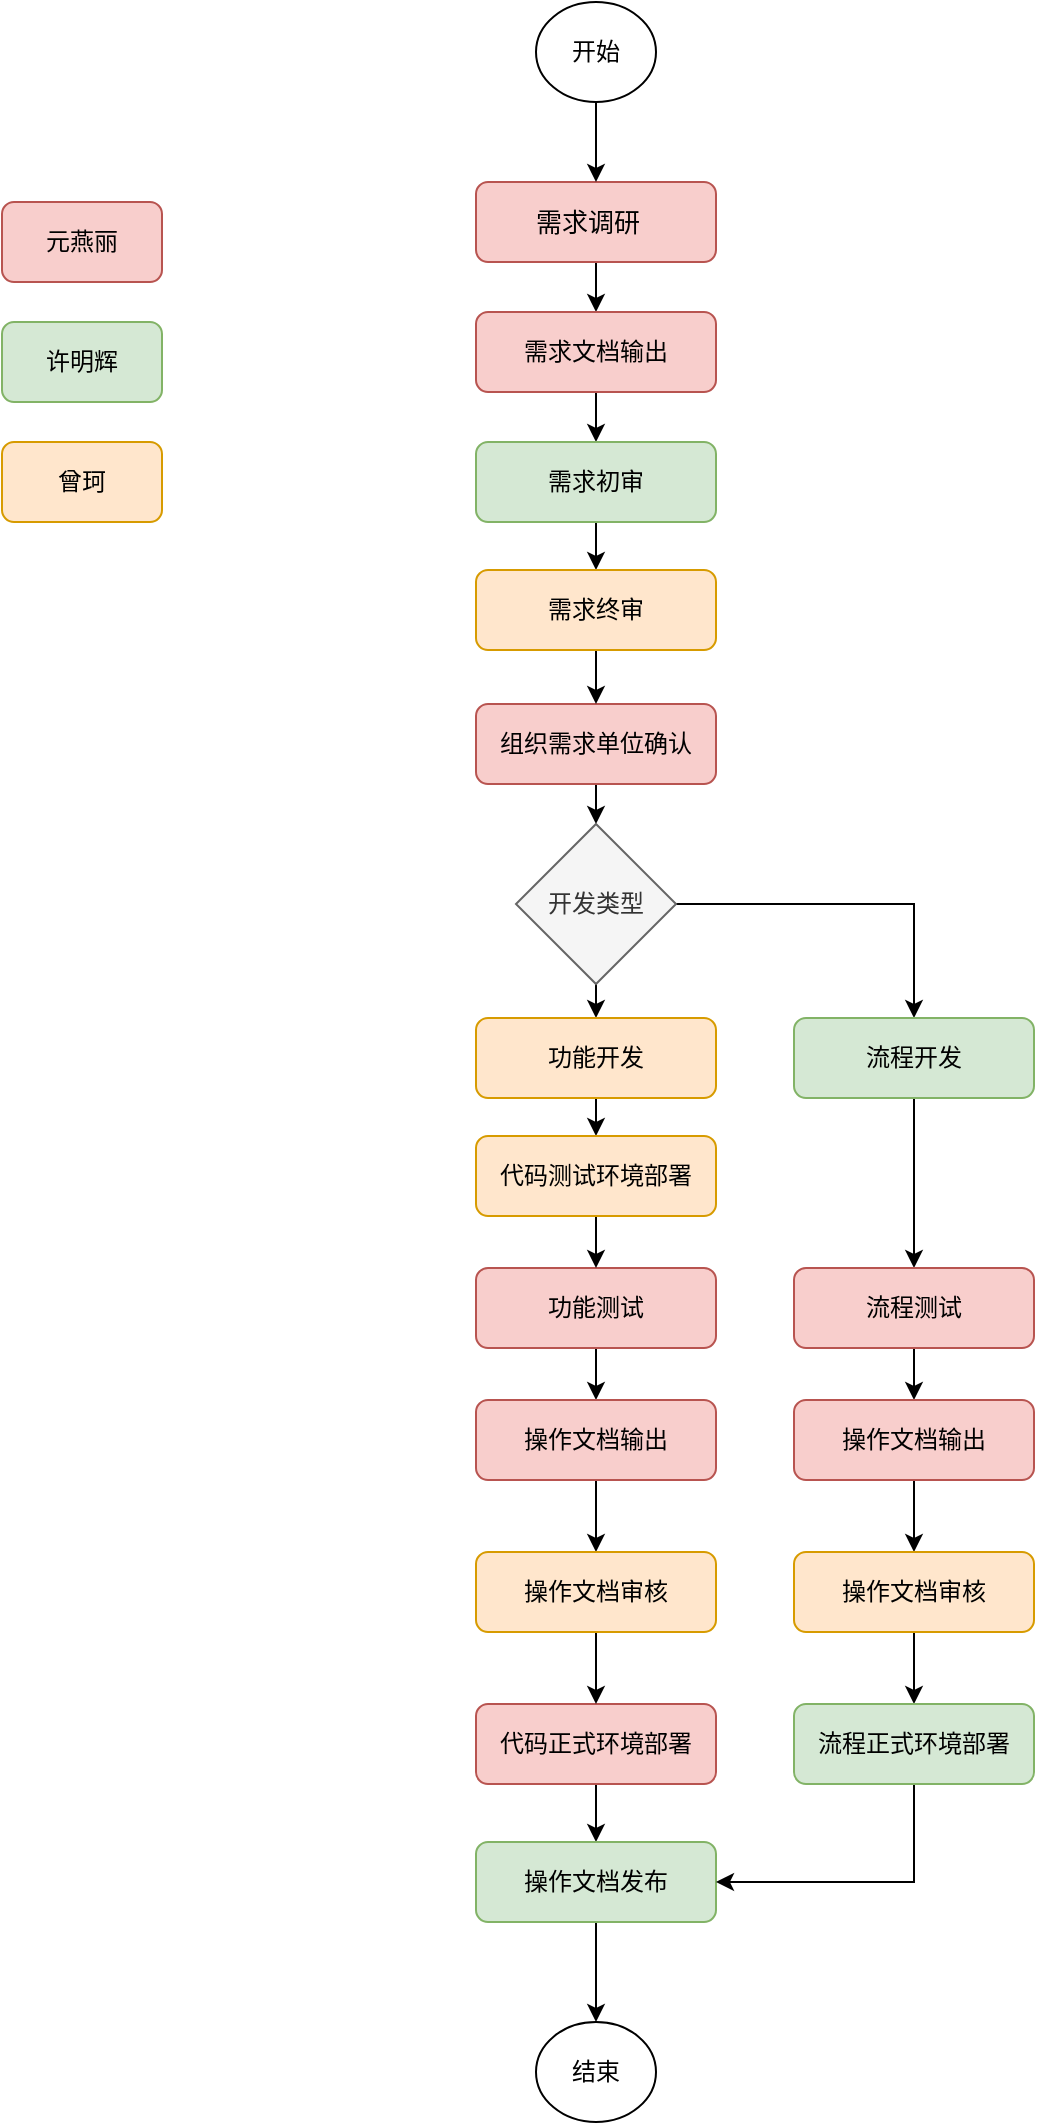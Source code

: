 <mxfile version="24.7.12">
  <diagram name="第 1 页" id="VjT9AJZMEjn0dWGumOPq">
    <mxGraphModel dx="683" dy="804" grid="0" gridSize="10" guides="1" tooltips="1" connect="1" arrows="1" fold="1" page="0" pageScale="1" pageWidth="827" pageHeight="1169" math="0" shadow="0">
      <root>
        <mxCell id="0" />
        <mxCell id="1" parent="0" />
        <mxCell id="QmogLGjdtSlkaKgzzuAC-31" style="edgeStyle=orthogonalEdgeStyle;rounded=0;orthogonalLoop=1;jettySize=auto;html=1;exitX=0.5;exitY=1;exitDx=0;exitDy=0;" edge="1" parent="1" source="QmogLGjdtSlkaKgzzuAC-26" target="QmogLGjdtSlkaKgzzuAC-30">
          <mxGeometry relative="1" as="geometry" />
        </mxCell>
        <mxCell id="QmogLGjdtSlkaKgzzuAC-26" value="&lt;p style=&quot;text-indent: 21pt; font-size: 13px;&quot; class=&quot;MsoNormal&quot;&gt;&lt;font face=&quot;微软雅黑&quot;&gt;需求调研&lt;/font&gt;&lt;/p&gt;" style="rounded=1;whiteSpace=wrap;html=1;fontSize=12;glass=0;strokeWidth=1;shadow=0;align=left;fillColor=#f8cecc;strokeColor=#b85450;" vertex="1" parent="1">
          <mxGeometry x="320" y="-10" width="120" height="40" as="geometry" />
        </mxCell>
        <mxCell id="QmogLGjdtSlkaKgzzuAC-32" style="edgeStyle=orthogonalEdgeStyle;rounded=0;orthogonalLoop=1;jettySize=auto;html=1;exitX=0.5;exitY=1;exitDx=0;exitDy=0;entryX=0.5;entryY=0;entryDx=0;entryDy=0;" edge="1" parent="1" source="QmogLGjdtSlkaKgzzuAC-27" target="QmogLGjdtSlkaKgzzuAC-26">
          <mxGeometry relative="1" as="geometry" />
        </mxCell>
        <mxCell id="QmogLGjdtSlkaKgzzuAC-27" value="开始" style="ellipse;whiteSpace=wrap;html=1;" vertex="1" parent="1">
          <mxGeometry x="350" y="-100" width="60" height="50" as="geometry" />
        </mxCell>
        <mxCell id="QmogLGjdtSlkaKgzzuAC-36" style="edgeStyle=orthogonalEdgeStyle;rounded=0;orthogonalLoop=1;jettySize=auto;html=1;exitX=0.5;exitY=1;exitDx=0;exitDy=0;entryX=0.5;entryY=0;entryDx=0;entryDy=0;" edge="1" parent="1" source="QmogLGjdtSlkaKgzzuAC-30" target="QmogLGjdtSlkaKgzzuAC-33">
          <mxGeometry relative="1" as="geometry" />
        </mxCell>
        <mxCell id="QmogLGjdtSlkaKgzzuAC-30" value="&lt;p style=&quot;font-size: 12px;&quot; class=&quot;MsoNormal&quot;&gt;&lt;span style=&quot;font-family: 微软雅黑; font-size: 12px;&quot;&gt;需求文档输出&lt;/span&gt;&lt;/p&gt;" style="rounded=1;whiteSpace=wrap;html=1;fontSize=12;glass=0;strokeWidth=1;shadow=0;align=center;fillColor=#f8cecc;strokeColor=#b85450;" vertex="1" parent="1">
          <mxGeometry x="320" y="55" width="120" height="40" as="geometry" />
        </mxCell>
        <mxCell id="QmogLGjdtSlkaKgzzuAC-37" style="edgeStyle=orthogonalEdgeStyle;rounded=0;orthogonalLoop=1;jettySize=auto;html=1;exitX=0.5;exitY=1;exitDx=0;exitDy=0;entryX=0.5;entryY=0;entryDx=0;entryDy=0;" edge="1" parent="1" source="QmogLGjdtSlkaKgzzuAC-33" target="QmogLGjdtSlkaKgzzuAC-35">
          <mxGeometry relative="1" as="geometry" />
        </mxCell>
        <mxCell id="QmogLGjdtSlkaKgzzuAC-33" value="&lt;p style=&quot;font-size: 12px;&quot; class=&quot;MsoNormal&quot;&gt;&lt;span style=&quot;font-family: 微软雅黑; font-size: 12px;&quot;&gt;需求初审&lt;/span&gt;&lt;/p&gt;" style="rounded=1;whiteSpace=wrap;html=1;fontSize=12;glass=0;strokeWidth=1;shadow=0;align=center;fillColor=#d5e8d4;strokeColor=#82b366;" vertex="1" parent="1">
          <mxGeometry x="320" y="120" width="120" height="40" as="geometry" />
        </mxCell>
        <mxCell id="QmogLGjdtSlkaKgzzuAC-40" style="edgeStyle=orthogonalEdgeStyle;rounded=0;orthogonalLoop=1;jettySize=auto;html=1;exitX=0.5;exitY=1;exitDx=0;exitDy=0;entryX=0.5;entryY=0;entryDx=0;entryDy=0;" edge="1" parent="1" source="QmogLGjdtSlkaKgzzuAC-34" target="QmogLGjdtSlkaKgzzuAC-39">
          <mxGeometry relative="1" as="geometry" />
        </mxCell>
        <mxCell id="QmogLGjdtSlkaKgzzuAC-34" value="&lt;font face=&quot;微软雅黑&quot;&gt;组织需求单位确认&lt;/font&gt;" style="rounded=1;whiteSpace=wrap;html=1;fontSize=12;glass=0;strokeWidth=1;shadow=0;align=center;fillColor=#f8cecc;strokeColor=#b85450;" vertex="1" parent="1">
          <mxGeometry x="320" y="251" width="120" height="40" as="geometry" />
        </mxCell>
        <mxCell id="QmogLGjdtSlkaKgzzuAC-38" style="edgeStyle=orthogonalEdgeStyle;rounded=0;orthogonalLoop=1;jettySize=auto;html=1;exitX=0.5;exitY=1;exitDx=0;exitDy=0;entryX=0.5;entryY=0;entryDx=0;entryDy=0;" edge="1" parent="1" source="QmogLGjdtSlkaKgzzuAC-35" target="QmogLGjdtSlkaKgzzuAC-34">
          <mxGeometry relative="1" as="geometry" />
        </mxCell>
        <mxCell id="QmogLGjdtSlkaKgzzuAC-35" value="&lt;p style=&quot;font-size: 12px;&quot; class=&quot;MsoNormal&quot;&gt;需求终审&lt;/p&gt;" style="rounded=1;whiteSpace=wrap;html=1;fontSize=12;glass=0;strokeWidth=1;shadow=0;align=center;fillColor=#ffe6cc;strokeColor=#d79b00;" vertex="1" parent="1">
          <mxGeometry x="320" y="184" width="120" height="40" as="geometry" />
        </mxCell>
        <mxCell id="QmogLGjdtSlkaKgzzuAC-43" style="edgeStyle=orthogonalEdgeStyle;rounded=0;orthogonalLoop=1;jettySize=auto;html=1;exitX=1;exitY=0.5;exitDx=0;exitDy=0;" edge="1" parent="1" source="QmogLGjdtSlkaKgzzuAC-39" target="QmogLGjdtSlkaKgzzuAC-42">
          <mxGeometry relative="1" as="geometry" />
        </mxCell>
        <mxCell id="QmogLGjdtSlkaKgzzuAC-70" style="edgeStyle=orthogonalEdgeStyle;rounded=0;orthogonalLoop=1;jettySize=auto;html=1;exitX=0.5;exitY=1;exitDx=0;exitDy=0;entryX=0.5;entryY=0;entryDx=0;entryDy=0;" edge="1" parent="1" source="QmogLGjdtSlkaKgzzuAC-39" target="QmogLGjdtSlkaKgzzuAC-41">
          <mxGeometry relative="1" as="geometry" />
        </mxCell>
        <mxCell id="QmogLGjdtSlkaKgzzuAC-39" value="开发类型" style="rhombus;whiteSpace=wrap;html=1;fillColor=#f5f5f5;fontColor=#333333;strokeColor=#666666;" vertex="1" parent="1">
          <mxGeometry x="340" y="311" width="80" height="80" as="geometry" />
        </mxCell>
        <mxCell id="QmogLGjdtSlkaKgzzuAC-53" style="edgeStyle=orthogonalEdgeStyle;rounded=0;orthogonalLoop=1;jettySize=auto;html=1;exitX=0.5;exitY=1;exitDx=0;exitDy=0;entryX=0.5;entryY=0;entryDx=0;entryDy=0;" edge="1" parent="1" source="QmogLGjdtSlkaKgzzuAC-41" target="QmogLGjdtSlkaKgzzuAC-52">
          <mxGeometry relative="1" as="geometry" />
        </mxCell>
        <mxCell id="QmogLGjdtSlkaKgzzuAC-41" value="&lt;p class=&quot;MsoNormal&quot; style=&quot;font-size: 12px;&quot;&gt;&lt;font face=&quot;微软雅黑&quot;&gt;功能开发&lt;/font&gt;&lt;/p&gt;" style="rounded=1;whiteSpace=wrap;html=1;fontSize=12;glass=0;strokeWidth=1;shadow=0;align=center;fillColor=#ffe6cc;strokeColor=#d79b00;" vertex="1" parent="1">
          <mxGeometry x="320" y="408" width="120" height="40" as="geometry" />
        </mxCell>
        <mxCell id="QmogLGjdtSlkaKgzzuAC-58" style="edgeStyle=orthogonalEdgeStyle;rounded=0;orthogonalLoop=1;jettySize=auto;html=1;exitX=0.5;exitY=1;exitDx=0;exitDy=0;entryX=0.5;entryY=0;entryDx=0;entryDy=0;" edge="1" parent="1" source="QmogLGjdtSlkaKgzzuAC-42" target="QmogLGjdtSlkaKgzzuAC-57">
          <mxGeometry relative="1" as="geometry" />
        </mxCell>
        <mxCell id="QmogLGjdtSlkaKgzzuAC-42" value="&lt;p style=&quot;font-size: 12px;&quot; class=&quot;MsoNormal&quot;&gt;&lt;span style=&quot;font-family: 微软雅黑; font-size: 12px;&quot;&gt;流程开发&lt;/span&gt;&lt;/p&gt;" style="rounded=1;whiteSpace=wrap;html=1;fontSize=12;glass=0;strokeWidth=1;shadow=0;align=center;fillColor=#d5e8d4;strokeColor=#82b366;" vertex="1" parent="1">
          <mxGeometry x="479" y="408" width="120" height="40" as="geometry" />
        </mxCell>
        <mxCell id="QmogLGjdtSlkaKgzzuAC-71" style="edgeStyle=orthogonalEdgeStyle;rounded=0;orthogonalLoop=1;jettySize=auto;html=1;exitX=0.5;exitY=1;exitDx=0;exitDy=0;entryX=0.5;entryY=0;entryDx=0;entryDy=0;" edge="1" parent="1" source="QmogLGjdtSlkaKgzzuAC-46" target="QmogLGjdtSlkaKgzzuAC-47">
          <mxGeometry relative="1" as="geometry" />
        </mxCell>
        <mxCell id="QmogLGjdtSlkaKgzzuAC-46" value="&lt;p class=&quot;MsoNormal&quot; style=&quot;font-size: 12px;&quot;&gt;&lt;font face=&quot;微软雅黑&quot;&gt;功能测试&lt;/font&gt;&lt;/p&gt;" style="rounded=1;whiteSpace=wrap;html=1;fontSize=12;glass=0;strokeWidth=1;shadow=0;align=center;fillColor=#f8cecc;strokeColor=#b85450;" vertex="1" parent="1">
          <mxGeometry x="320" y="533" width="120" height="40" as="geometry" />
        </mxCell>
        <mxCell id="QmogLGjdtSlkaKgzzuAC-56" style="edgeStyle=orthogonalEdgeStyle;rounded=0;orthogonalLoop=1;jettySize=auto;html=1;exitX=0.5;exitY=1;exitDx=0;exitDy=0;entryX=0.5;entryY=0;entryDx=0;entryDy=0;" edge="1" parent="1" source="QmogLGjdtSlkaKgzzuAC-47" target="QmogLGjdtSlkaKgzzuAC-49">
          <mxGeometry relative="1" as="geometry" />
        </mxCell>
        <mxCell id="QmogLGjdtSlkaKgzzuAC-47" value="&lt;p class=&quot;MsoNormal&quot; style=&quot;font-size: 12px;&quot;&gt;&lt;font face=&quot;微软雅黑&quot;&gt;操作文档输出&lt;/font&gt;&lt;/p&gt;" style="rounded=1;whiteSpace=wrap;html=1;fontSize=12;glass=0;strokeWidth=1;shadow=0;align=center;fillColor=#f8cecc;strokeColor=#b85450;" vertex="1" parent="1">
          <mxGeometry x="320" y="599" width="120" height="40" as="geometry" />
        </mxCell>
        <mxCell id="QmogLGjdtSlkaKgzzuAC-67" style="edgeStyle=orthogonalEdgeStyle;rounded=0;orthogonalLoop=1;jettySize=auto;html=1;exitX=0.5;exitY=1;exitDx=0;exitDy=0;entryX=0.5;entryY=0;entryDx=0;entryDy=0;" edge="1" parent="1" source="QmogLGjdtSlkaKgzzuAC-48" target="QmogLGjdtSlkaKgzzuAC-50">
          <mxGeometry relative="1" as="geometry" />
        </mxCell>
        <mxCell id="QmogLGjdtSlkaKgzzuAC-48" value="&lt;p class=&quot;MsoNormal&quot; style=&quot;font-size: 12px;&quot;&gt;&lt;font face=&quot;微软雅黑&quot;&gt;代码正式环境部署&lt;/font&gt;&lt;/p&gt;" style="rounded=1;whiteSpace=wrap;html=1;fontSize=12;glass=0;strokeWidth=1;shadow=0;align=center;fillColor=#f8cecc;strokeColor=#b85450;" vertex="1" parent="1">
          <mxGeometry x="320" y="751" width="120" height="40" as="geometry" />
        </mxCell>
        <mxCell id="QmogLGjdtSlkaKgzzuAC-72" style="edgeStyle=orthogonalEdgeStyle;rounded=0;orthogonalLoop=1;jettySize=auto;html=1;exitX=0.5;exitY=1;exitDx=0;exitDy=0;entryX=0.5;entryY=0;entryDx=0;entryDy=0;" edge="1" parent="1" source="QmogLGjdtSlkaKgzzuAC-49" target="QmogLGjdtSlkaKgzzuAC-48">
          <mxGeometry relative="1" as="geometry" />
        </mxCell>
        <mxCell id="QmogLGjdtSlkaKgzzuAC-49" value="&lt;p class=&quot;MsoNormal&quot; style=&quot;font-size: 12px;&quot;&gt;&lt;font face=&quot;微软雅黑&quot;&gt;操作文档审核&lt;/font&gt;&lt;/p&gt;" style="rounded=1;whiteSpace=wrap;html=1;fontSize=12;glass=0;strokeWidth=1;shadow=0;align=center;fillColor=#ffe6cc;strokeColor=#d79b00;" vertex="1" parent="1">
          <mxGeometry x="320" y="675" width="120" height="40" as="geometry" />
        </mxCell>
        <mxCell id="QmogLGjdtSlkaKgzzuAC-69" style="edgeStyle=orthogonalEdgeStyle;rounded=0;orthogonalLoop=1;jettySize=auto;html=1;exitX=0.5;exitY=1;exitDx=0;exitDy=0;entryX=0.5;entryY=0;entryDx=0;entryDy=0;" edge="1" parent="1" source="QmogLGjdtSlkaKgzzuAC-50" target="QmogLGjdtSlkaKgzzuAC-68">
          <mxGeometry relative="1" as="geometry" />
        </mxCell>
        <mxCell id="QmogLGjdtSlkaKgzzuAC-50" value="&lt;p class=&quot;MsoNormal&quot; style=&quot;font-size: 12px;&quot;&gt;&lt;font face=&quot;微软雅黑&quot;&gt;操作文档发布&lt;/font&gt;&lt;/p&gt;" style="rounded=1;whiteSpace=wrap;html=1;fontSize=12;glass=0;strokeWidth=1;shadow=0;align=center;fillColor=#d5e8d4;strokeColor=#82b366;" vertex="1" parent="1">
          <mxGeometry x="320" y="820" width="120" height="40" as="geometry" />
        </mxCell>
        <mxCell id="QmogLGjdtSlkaKgzzuAC-54" style="edgeStyle=orthogonalEdgeStyle;rounded=0;orthogonalLoop=1;jettySize=auto;html=1;exitX=0.5;exitY=1;exitDx=0;exitDy=0;entryX=0.5;entryY=0;entryDx=0;entryDy=0;" edge="1" parent="1" source="QmogLGjdtSlkaKgzzuAC-52" target="QmogLGjdtSlkaKgzzuAC-46">
          <mxGeometry relative="1" as="geometry" />
        </mxCell>
        <mxCell id="QmogLGjdtSlkaKgzzuAC-52" value="&lt;p class=&quot;MsoNormal&quot; style=&quot;font-size: 12px;&quot;&gt;&lt;font face=&quot;微软雅黑&quot;&gt;代码测试环境部署&lt;/font&gt;&lt;/p&gt;" style="rounded=1;whiteSpace=wrap;html=1;fontSize=12;glass=0;strokeWidth=1;shadow=0;align=center;fillColor=#ffe6cc;strokeColor=#d79b00;" vertex="1" parent="1">
          <mxGeometry x="320" y="467" width="120" height="40" as="geometry" />
        </mxCell>
        <mxCell id="QmogLGjdtSlkaKgzzuAC-63" style="edgeStyle=orthogonalEdgeStyle;rounded=0;orthogonalLoop=1;jettySize=auto;html=1;exitX=0.5;exitY=1;exitDx=0;exitDy=0;entryX=0.5;entryY=0;entryDx=0;entryDy=0;" edge="1" parent="1" source="QmogLGjdtSlkaKgzzuAC-57" target="QmogLGjdtSlkaKgzzuAC-60">
          <mxGeometry relative="1" as="geometry" />
        </mxCell>
        <mxCell id="QmogLGjdtSlkaKgzzuAC-57" value="&lt;p class=&quot;MsoNormal&quot; style=&quot;font-size: 12px;&quot;&gt;&lt;font face=&quot;微软雅黑&quot;&gt;流程测试&lt;/font&gt;&lt;/p&gt;" style="rounded=1;whiteSpace=wrap;html=1;fontSize=12;glass=0;strokeWidth=1;shadow=0;align=center;fillColor=#f8cecc;strokeColor=#b85450;" vertex="1" parent="1">
          <mxGeometry x="479" y="533" width="120" height="40" as="geometry" />
        </mxCell>
        <mxCell id="QmogLGjdtSlkaKgzzuAC-64" style="edgeStyle=orthogonalEdgeStyle;rounded=0;orthogonalLoop=1;jettySize=auto;html=1;exitX=0.5;exitY=1;exitDx=0;exitDy=0;entryX=0.5;entryY=0;entryDx=0;entryDy=0;" edge="1" parent="1" source="QmogLGjdtSlkaKgzzuAC-60" target="QmogLGjdtSlkaKgzzuAC-61">
          <mxGeometry relative="1" as="geometry" />
        </mxCell>
        <mxCell id="QmogLGjdtSlkaKgzzuAC-60" value="&lt;p class=&quot;MsoNormal&quot; style=&quot;font-size: 12px;&quot;&gt;&lt;font face=&quot;微软雅黑&quot;&gt;操作文档输出&lt;/font&gt;&lt;/p&gt;" style="rounded=1;whiteSpace=wrap;html=1;fontSize=12;glass=0;strokeWidth=1;shadow=0;align=center;fillColor=#f8cecc;strokeColor=#b85450;" vertex="1" parent="1">
          <mxGeometry x="479" y="599" width="120" height="40" as="geometry" />
        </mxCell>
        <mxCell id="QmogLGjdtSlkaKgzzuAC-65" style="edgeStyle=orthogonalEdgeStyle;rounded=0;orthogonalLoop=1;jettySize=auto;html=1;exitX=0.5;exitY=1;exitDx=0;exitDy=0;entryX=0.5;entryY=0;entryDx=0;entryDy=0;" edge="1" parent="1" source="QmogLGjdtSlkaKgzzuAC-61" target="QmogLGjdtSlkaKgzzuAC-62">
          <mxGeometry relative="1" as="geometry" />
        </mxCell>
        <mxCell id="QmogLGjdtSlkaKgzzuAC-61" value="&lt;p class=&quot;MsoNormal&quot; style=&quot;font-size: 12px;&quot;&gt;&lt;font face=&quot;微软雅黑&quot;&gt;操作文档审核&lt;/font&gt;&lt;/p&gt;" style="rounded=1;whiteSpace=wrap;html=1;fontSize=12;glass=0;strokeWidth=1;shadow=0;align=center;fillColor=#ffe6cc;strokeColor=#d79b00;" vertex="1" parent="1">
          <mxGeometry x="479" y="675" width="120" height="40" as="geometry" />
        </mxCell>
        <mxCell id="QmogLGjdtSlkaKgzzuAC-73" style="edgeStyle=orthogonalEdgeStyle;rounded=0;orthogonalLoop=1;jettySize=auto;html=1;exitX=0.5;exitY=1;exitDx=0;exitDy=0;entryX=1;entryY=0.5;entryDx=0;entryDy=0;" edge="1" parent="1" source="QmogLGjdtSlkaKgzzuAC-62" target="QmogLGjdtSlkaKgzzuAC-50">
          <mxGeometry relative="1" as="geometry" />
        </mxCell>
        <mxCell id="QmogLGjdtSlkaKgzzuAC-62" value="&lt;p class=&quot;MsoNormal&quot; style=&quot;font-size: 12px;&quot;&gt;&lt;font face=&quot;微软雅黑&quot;&gt;流程正式环境部署&lt;/font&gt;&lt;/p&gt;" style="rounded=1;whiteSpace=wrap;html=1;fontSize=12;glass=0;strokeWidth=1;shadow=0;align=center;fillColor=#d5e8d4;strokeColor=#82b366;" vertex="1" parent="1">
          <mxGeometry x="479" y="751" width="120" height="40" as="geometry" />
        </mxCell>
        <mxCell id="QmogLGjdtSlkaKgzzuAC-68" value="结束" style="ellipse;whiteSpace=wrap;html=1;" vertex="1" parent="1">
          <mxGeometry x="350" y="910" width="60" height="50" as="geometry" />
        </mxCell>
        <mxCell id="QmogLGjdtSlkaKgzzuAC-74" value="&lt;font face=&quot;微软雅黑&quot;&gt;元燕丽&lt;/font&gt;" style="rounded=1;whiteSpace=wrap;html=1;fontSize=12;glass=0;strokeWidth=1;shadow=0;align=center;fillColor=#f8cecc;strokeColor=#b85450;" vertex="1" parent="1">
          <mxGeometry x="83" width="80" height="40" as="geometry" />
        </mxCell>
        <mxCell id="QmogLGjdtSlkaKgzzuAC-75" value="&lt;p style=&quot;font-size: 12px;&quot; class=&quot;MsoNormal&quot;&gt;&lt;font face=&quot;微软雅黑&quot;&gt;许明辉&lt;/font&gt;&lt;/p&gt;" style="rounded=1;whiteSpace=wrap;html=1;fontSize=12;glass=0;strokeWidth=1;shadow=0;align=center;fillColor=#d5e8d4;strokeColor=#82b366;" vertex="1" parent="1">
          <mxGeometry x="83" y="60" width="80" height="40" as="geometry" />
        </mxCell>
        <mxCell id="QmogLGjdtSlkaKgzzuAC-76" value="&lt;p style=&quot;font-size: 12px;&quot; class=&quot;MsoNormal&quot;&gt;曾珂&lt;/p&gt;" style="rounded=1;whiteSpace=wrap;html=1;fontSize=12;glass=0;strokeWidth=1;shadow=0;align=center;fillColor=#ffe6cc;strokeColor=#d79b00;" vertex="1" parent="1">
          <mxGeometry x="83" y="120" width="80" height="40" as="geometry" />
        </mxCell>
      </root>
    </mxGraphModel>
  </diagram>
</mxfile>
